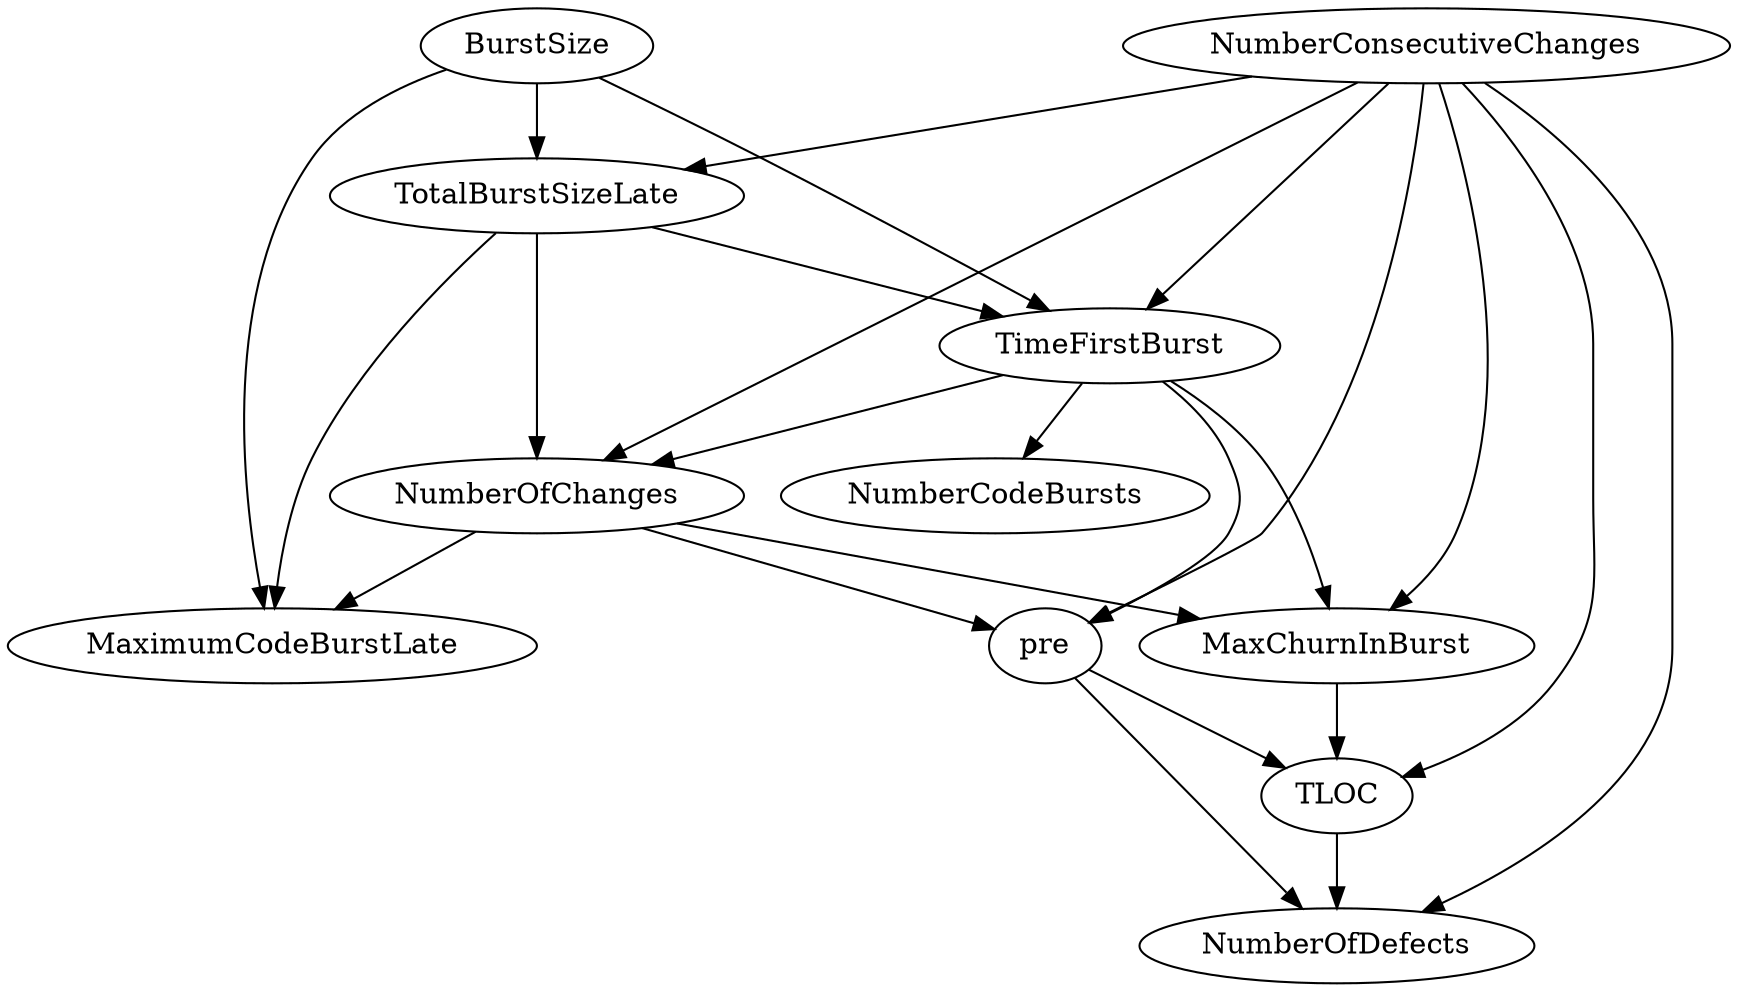 digraph {
   NumberCodeBursts;
   TLOC;
   NumberOfDefects;
   NumberOfChanges;
   MaxChurnInBurst;
   BurstSize;
   TotalBurstSizeLate;
   pre;
   TimeFirstBurst;
   NumberConsecutiveChanges;
   MaximumCodeBurstLate;
   TLOC -> NumberOfDefects;
   NumberOfChanges -> MaxChurnInBurst;
   NumberOfChanges -> pre;
   NumberOfChanges -> MaximumCodeBurstLate;
   MaxChurnInBurst -> TLOC;
   BurstSize -> TotalBurstSizeLate;
   BurstSize -> TimeFirstBurst;
   BurstSize -> MaximumCodeBurstLate;
   TotalBurstSizeLate -> NumberOfChanges;
   TotalBurstSizeLate -> TimeFirstBurst;
   TotalBurstSizeLate -> MaximumCodeBurstLate;
   pre -> TLOC;
   pre -> NumberOfDefects;
   TimeFirstBurst -> NumberCodeBursts;
   TimeFirstBurst -> NumberOfChanges;
   TimeFirstBurst -> MaxChurnInBurst;
   TimeFirstBurst -> pre;
   NumberConsecutiveChanges -> TLOC;
   NumberConsecutiveChanges -> NumberOfDefects;
   NumberConsecutiveChanges -> NumberOfChanges;
   NumberConsecutiveChanges -> MaxChurnInBurst;
   NumberConsecutiveChanges -> TotalBurstSizeLate;
   NumberConsecutiveChanges -> pre;
   NumberConsecutiveChanges -> TimeFirstBurst;
}
